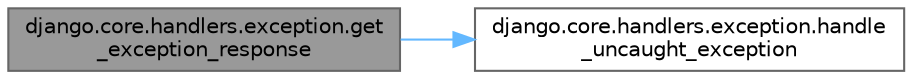 digraph "django.core.handlers.exception.get_exception_response"
{
 // LATEX_PDF_SIZE
  bgcolor="transparent";
  edge [fontname=Helvetica,fontsize=10,labelfontname=Helvetica,labelfontsize=10];
  node [fontname=Helvetica,fontsize=10,shape=box,height=0.2,width=0.4];
  rankdir="LR";
  Node1 [id="Node000001",label="django.core.handlers.exception.get\l_exception_response",height=0.2,width=0.4,color="gray40", fillcolor="grey60", style="filled", fontcolor="black",tooltip=" "];
  Node1 -> Node2 [id="edge1_Node000001_Node000002",color="steelblue1",style="solid",tooltip=" "];
  Node2 [id="Node000002",label="django.core.handlers.exception.handle\l_uncaught_exception",height=0.2,width=0.4,color="grey40", fillcolor="white", style="filled",URL="$namespacedjango_1_1core_1_1handlers_1_1exception.html#a737b4542b80d902af043019286d4866e",tooltip=" "];
}
